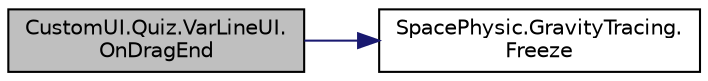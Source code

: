 digraph "CustomUI.Quiz.VarLineUI.OnDragEnd"
{
 // INTERACTIVE_SVG=YES
 // LATEX_PDF_SIZE
  edge [fontname="Helvetica",fontsize="10",labelfontname="Helvetica",labelfontsize="10"];
  node [fontname="Helvetica",fontsize="10",shape=record];
  rankdir="LR";
  Node1 [label="CustomUI.Quiz.VarLineUI.\lOnDragEnd",height=0.2,width=0.4,color="black", fillcolor="grey75", style="filled", fontcolor="black",tooltip=" "];
  Node1 -> Node2 [color="midnightblue",fontsize="10",style="solid",fontname="Helvetica"];
  Node2 [label="SpacePhysic.GravityTracing.\lFreeze",height=0.2,width=0.4,color="black", fillcolor="white", style="filled",URL="$class_space_physic_1_1_gravity_tracing.html#a53a5ce46b114fde8399fd0379aa020ca",tooltip="冻结"];
}
